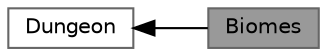 digraph "Biomes"
{
 // LATEX_PDF_SIZE
  bgcolor="transparent";
  edge [fontname=Helvetica,fontsize=10,labelfontname=Helvetica,labelfontsize=10];
  node [fontname=Helvetica,fontsize=10,shape=box,height=0.2,width=0.4];
  rankdir=LR;
  Node1 [id="Node000001",label="Biomes",height=0.2,width=0.4,color="gray40", fillcolor="grey60", style="filled", fontcolor="black",tooltip=" "];
  Node2 [id="Node000002",label="Dungeon",height=0.2,width=0.4,color="grey40", fillcolor="white", style="filled",URL="$group___dungeon.html",tooltip=" "];
  Node2->Node1 [shape=plaintext, dir="back", style="solid"];
}

